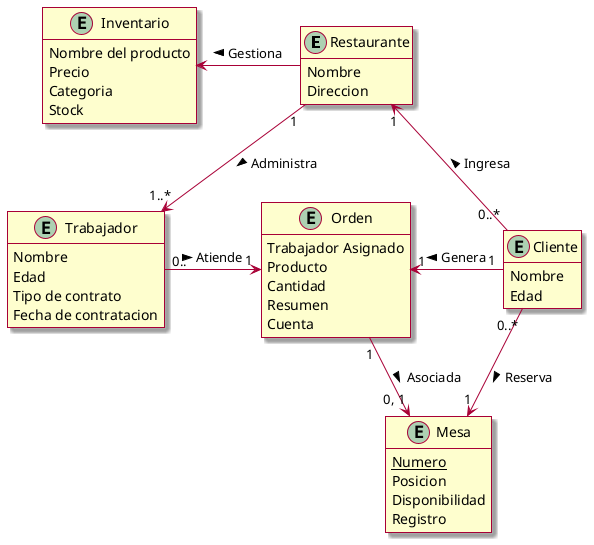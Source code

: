 @startuml
skin rose
hide empty members

entity Restaurante {
Nombre
Direccion
}

entity Trabajador {
Nombre
Edad
Tipo de contrato
Fecha de contratacion
}

entity Orden {
Trabajador Asignado
Producto
Cantidad
Resumen
Cuenta
}

entity Mesa {
{static}Numero
Posicion
Disponibilidad
Registro
}

entity Cliente {
Nombre
Edad
}

entity Inventario {
Nombre del producto
Precio
Categoria
Stock
}

Restaurante -left-> Inventario : Gestiona >
Restaurante "1" <-right- "0..*" Cliente : Ingresa <
Restaurante "1" -down-> "1..*" Trabajador : Administra >
Trabajador "0.." -right-> "1" Orden : Atiende >
Orden "1" -up-> "0, 1" Mesa : Asociada >
Mesa "1" <-up- "0..*" Cliente : Reserva <
Cliente "1" -left-> "1" Orden : Genera >
@enduml